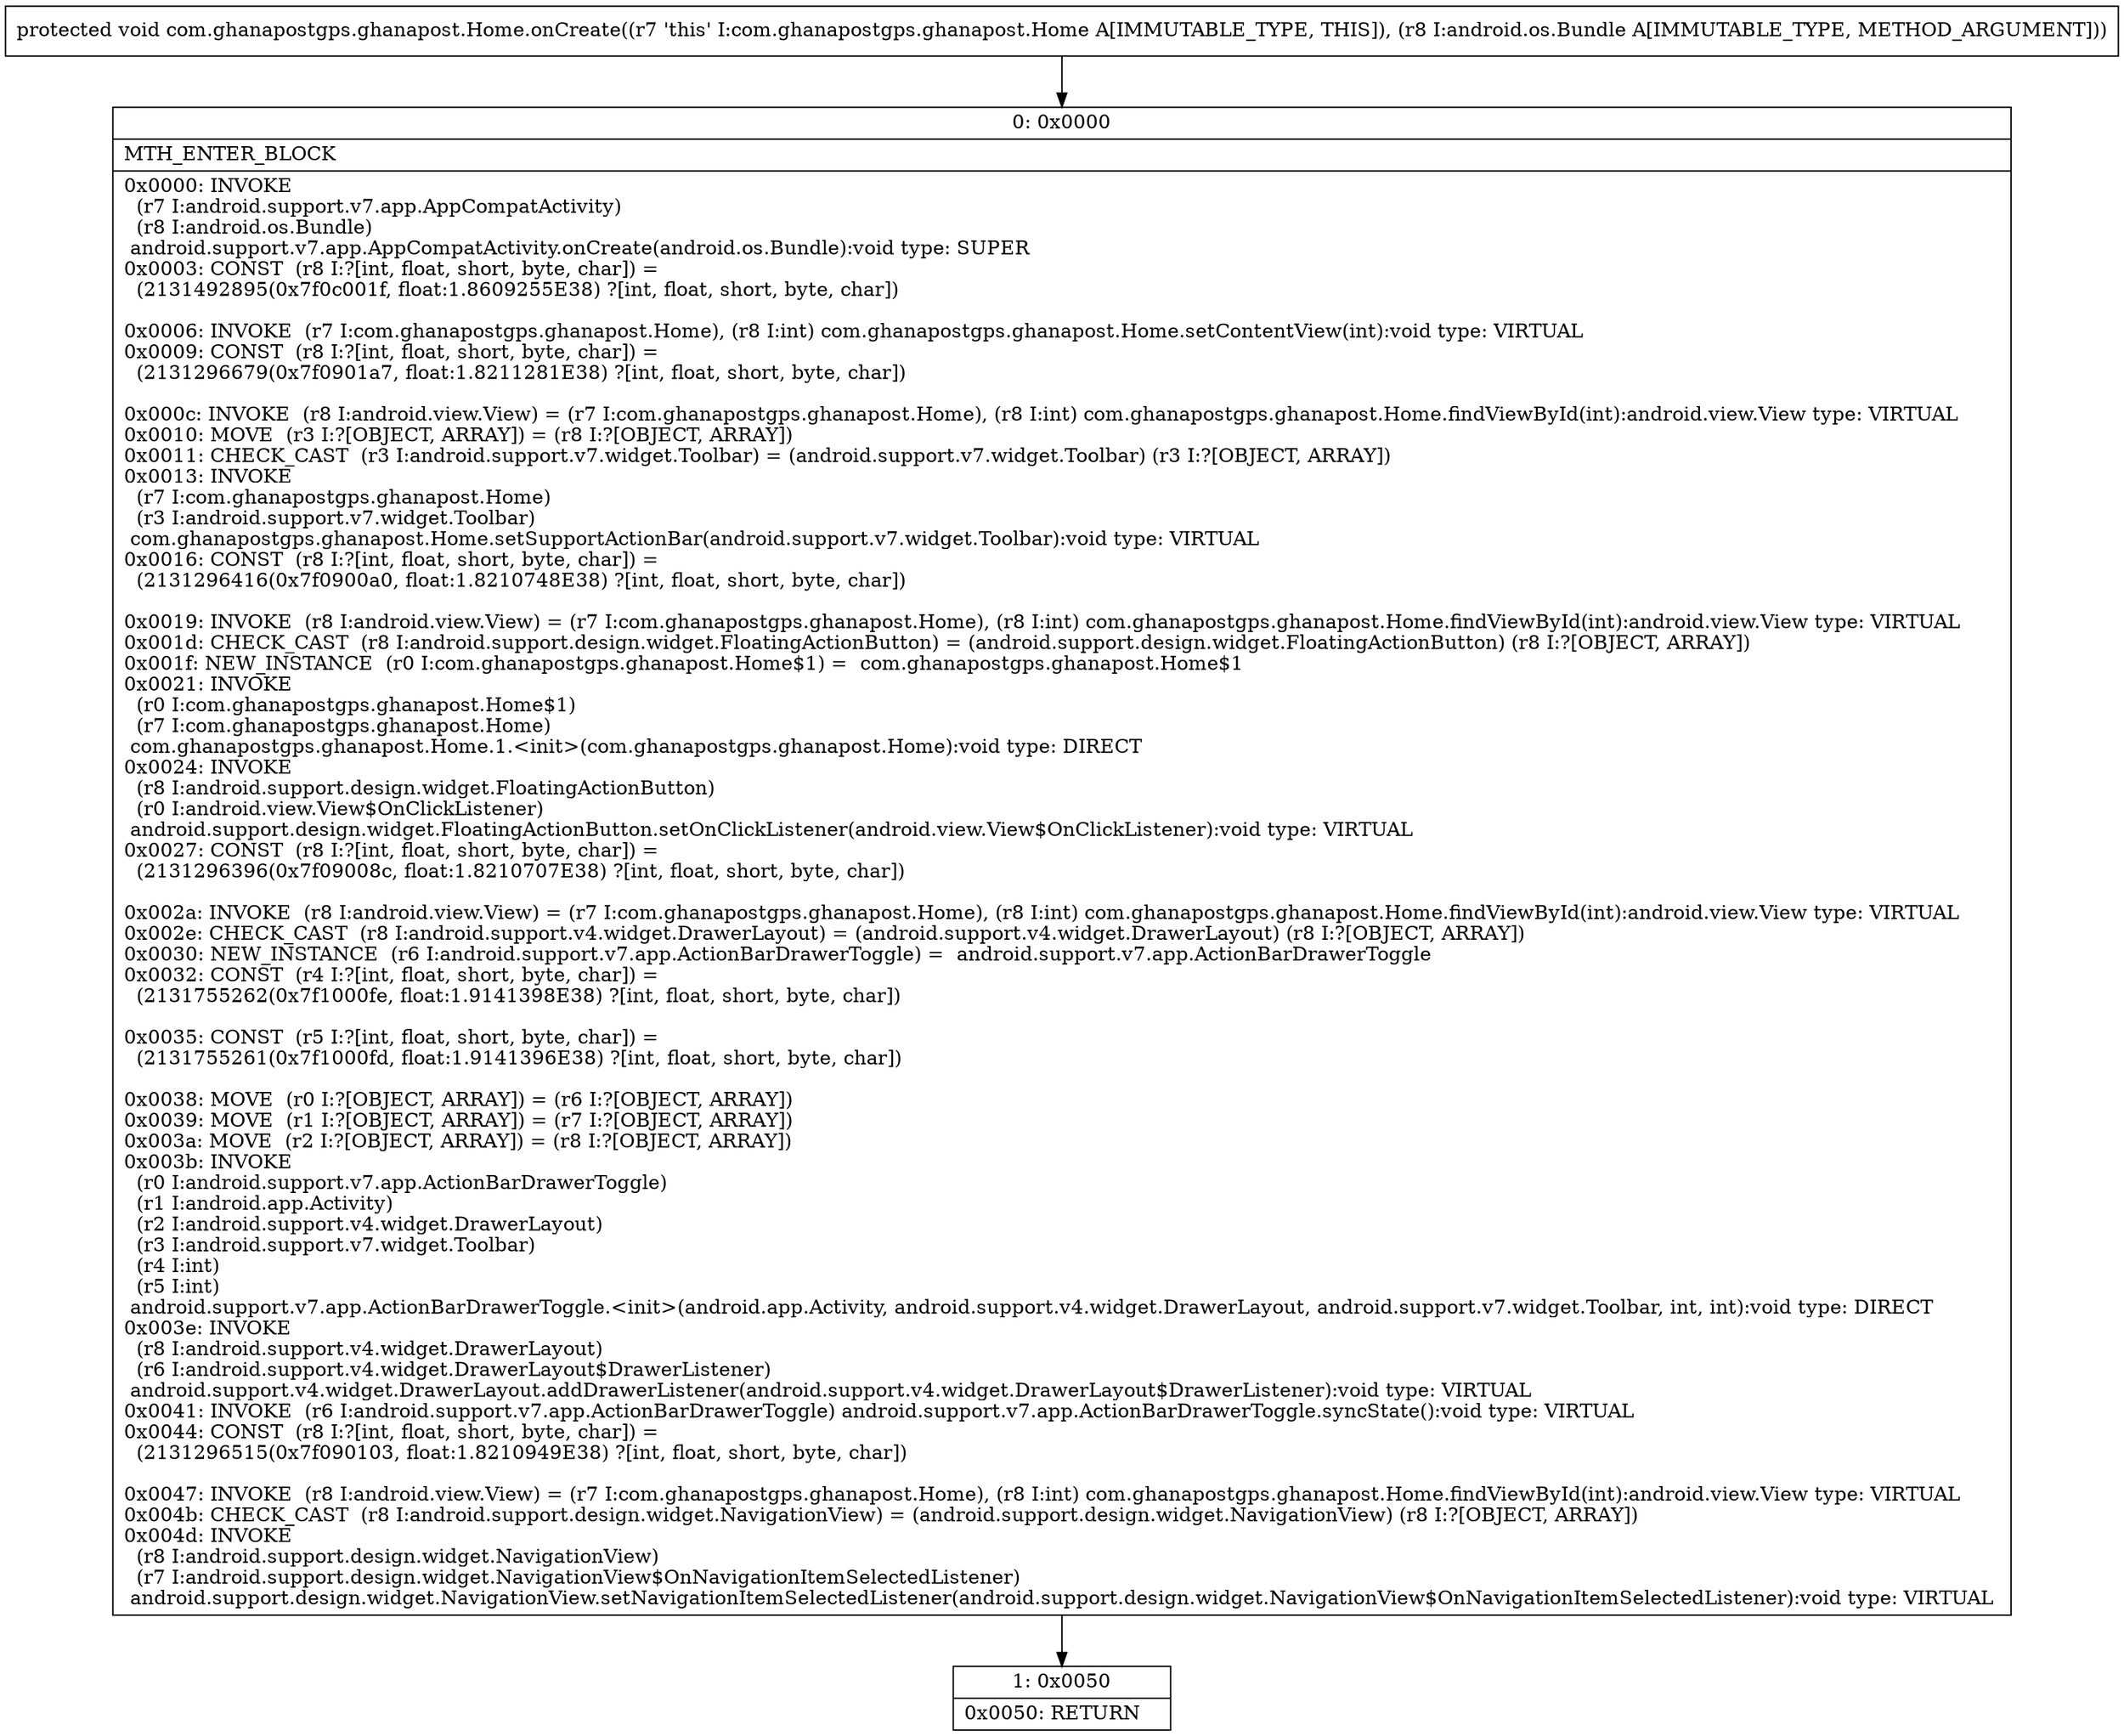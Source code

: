 digraph "CFG forcom.ghanapostgps.ghanapost.Home.onCreate(Landroid\/os\/Bundle;)V" {
Node_0 [shape=record,label="{0\:\ 0x0000|MTH_ENTER_BLOCK\l|0x0000: INVOKE  \l  (r7 I:android.support.v7.app.AppCompatActivity)\l  (r8 I:android.os.Bundle)\l android.support.v7.app.AppCompatActivity.onCreate(android.os.Bundle):void type: SUPER \l0x0003: CONST  (r8 I:?[int, float, short, byte, char]) = \l  (2131492895(0x7f0c001f, float:1.8609255E38) ?[int, float, short, byte, char])\l \l0x0006: INVOKE  (r7 I:com.ghanapostgps.ghanapost.Home), (r8 I:int) com.ghanapostgps.ghanapost.Home.setContentView(int):void type: VIRTUAL \l0x0009: CONST  (r8 I:?[int, float, short, byte, char]) = \l  (2131296679(0x7f0901a7, float:1.8211281E38) ?[int, float, short, byte, char])\l \l0x000c: INVOKE  (r8 I:android.view.View) = (r7 I:com.ghanapostgps.ghanapost.Home), (r8 I:int) com.ghanapostgps.ghanapost.Home.findViewById(int):android.view.View type: VIRTUAL \l0x0010: MOVE  (r3 I:?[OBJECT, ARRAY]) = (r8 I:?[OBJECT, ARRAY]) \l0x0011: CHECK_CAST  (r3 I:android.support.v7.widget.Toolbar) = (android.support.v7.widget.Toolbar) (r3 I:?[OBJECT, ARRAY]) \l0x0013: INVOKE  \l  (r7 I:com.ghanapostgps.ghanapost.Home)\l  (r3 I:android.support.v7.widget.Toolbar)\l com.ghanapostgps.ghanapost.Home.setSupportActionBar(android.support.v7.widget.Toolbar):void type: VIRTUAL \l0x0016: CONST  (r8 I:?[int, float, short, byte, char]) = \l  (2131296416(0x7f0900a0, float:1.8210748E38) ?[int, float, short, byte, char])\l \l0x0019: INVOKE  (r8 I:android.view.View) = (r7 I:com.ghanapostgps.ghanapost.Home), (r8 I:int) com.ghanapostgps.ghanapost.Home.findViewById(int):android.view.View type: VIRTUAL \l0x001d: CHECK_CAST  (r8 I:android.support.design.widget.FloatingActionButton) = (android.support.design.widget.FloatingActionButton) (r8 I:?[OBJECT, ARRAY]) \l0x001f: NEW_INSTANCE  (r0 I:com.ghanapostgps.ghanapost.Home$1) =  com.ghanapostgps.ghanapost.Home$1 \l0x0021: INVOKE  \l  (r0 I:com.ghanapostgps.ghanapost.Home$1)\l  (r7 I:com.ghanapostgps.ghanapost.Home)\l com.ghanapostgps.ghanapost.Home.1.\<init\>(com.ghanapostgps.ghanapost.Home):void type: DIRECT \l0x0024: INVOKE  \l  (r8 I:android.support.design.widget.FloatingActionButton)\l  (r0 I:android.view.View$OnClickListener)\l android.support.design.widget.FloatingActionButton.setOnClickListener(android.view.View$OnClickListener):void type: VIRTUAL \l0x0027: CONST  (r8 I:?[int, float, short, byte, char]) = \l  (2131296396(0x7f09008c, float:1.8210707E38) ?[int, float, short, byte, char])\l \l0x002a: INVOKE  (r8 I:android.view.View) = (r7 I:com.ghanapostgps.ghanapost.Home), (r8 I:int) com.ghanapostgps.ghanapost.Home.findViewById(int):android.view.View type: VIRTUAL \l0x002e: CHECK_CAST  (r8 I:android.support.v4.widget.DrawerLayout) = (android.support.v4.widget.DrawerLayout) (r8 I:?[OBJECT, ARRAY]) \l0x0030: NEW_INSTANCE  (r6 I:android.support.v7.app.ActionBarDrawerToggle) =  android.support.v7.app.ActionBarDrawerToggle \l0x0032: CONST  (r4 I:?[int, float, short, byte, char]) = \l  (2131755262(0x7f1000fe, float:1.9141398E38) ?[int, float, short, byte, char])\l \l0x0035: CONST  (r5 I:?[int, float, short, byte, char]) = \l  (2131755261(0x7f1000fd, float:1.9141396E38) ?[int, float, short, byte, char])\l \l0x0038: MOVE  (r0 I:?[OBJECT, ARRAY]) = (r6 I:?[OBJECT, ARRAY]) \l0x0039: MOVE  (r1 I:?[OBJECT, ARRAY]) = (r7 I:?[OBJECT, ARRAY]) \l0x003a: MOVE  (r2 I:?[OBJECT, ARRAY]) = (r8 I:?[OBJECT, ARRAY]) \l0x003b: INVOKE  \l  (r0 I:android.support.v7.app.ActionBarDrawerToggle)\l  (r1 I:android.app.Activity)\l  (r2 I:android.support.v4.widget.DrawerLayout)\l  (r3 I:android.support.v7.widget.Toolbar)\l  (r4 I:int)\l  (r5 I:int)\l android.support.v7.app.ActionBarDrawerToggle.\<init\>(android.app.Activity, android.support.v4.widget.DrawerLayout, android.support.v7.widget.Toolbar, int, int):void type: DIRECT \l0x003e: INVOKE  \l  (r8 I:android.support.v4.widget.DrawerLayout)\l  (r6 I:android.support.v4.widget.DrawerLayout$DrawerListener)\l android.support.v4.widget.DrawerLayout.addDrawerListener(android.support.v4.widget.DrawerLayout$DrawerListener):void type: VIRTUAL \l0x0041: INVOKE  (r6 I:android.support.v7.app.ActionBarDrawerToggle) android.support.v7.app.ActionBarDrawerToggle.syncState():void type: VIRTUAL \l0x0044: CONST  (r8 I:?[int, float, short, byte, char]) = \l  (2131296515(0x7f090103, float:1.8210949E38) ?[int, float, short, byte, char])\l \l0x0047: INVOKE  (r8 I:android.view.View) = (r7 I:com.ghanapostgps.ghanapost.Home), (r8 I:int) com.ghanapostgps.ghanapost.Home.findViewById(int):android.view.View type: VIRTUAL \l0x004b: CHECK_CAST  (r8 I:android.support.design.widget.NavigationView) = (android.support.design.widget.NavigationView) (r8 I:?[OBJECT, ARRAY]) \l0x004d: INVOKE  \l  (r8 I:android.support.design.widget.NavigationView)\l  (r7 I:android.support.design.widget.NavigationView$OnNavigationItemSelectedListener)\l android.support.design.widget.NavigationView.setNavigationItemSelectedListener(android.support.design.widget.NavigationView$OnNavigationItemSelectedListener):void type: VIRTUAL \l}"];
Node_1 [shape=record,label="{1\:\ 0x0050|0x0050: RETURN   \l}"];
MethodNode[shape=record,label="{protected void com.ghanapostgps.ghanapost.Home.onCreate((r7 'this' I:com.ghanapostgps.ghanapost.Home A[IMMUTABLE_TYPE, THIS]), (r8 I:android.os.Bundle A[IMMUTABLE_TYPE, METHOD_ARGUMENT])) }"];
MethodNode -> Node_0;
Node_0 -> Node_1;
}


